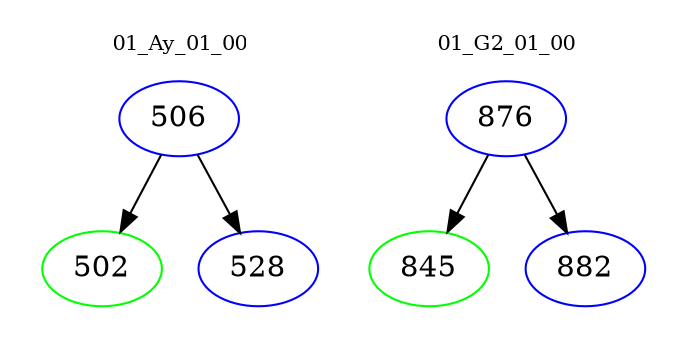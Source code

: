 digraph{
subgraph cluster_0 {
color = white
label = "01_Ay_01_00";
fontsize=10;
T0_506 [label="506", color="blue"]
T0_506 -> T0_502 [color="black"]
T0_502 [label="502", color="green"]
T0_506 -> T0_528 [color="black"]
T0_528 [label="528", color="blue"]
}
subgraph cluster_1 {
color = white
label = "01_G2_01_00";
fontsize=10;
T1_876 [label="876", color="blue"]
T1_876 -> T1_845 [color="black"]
T1_845 [label="845", color="green"]
T1_876 -> T1_882 [color="black"]
T1_882 [label="882", color="blue"]
}
}
